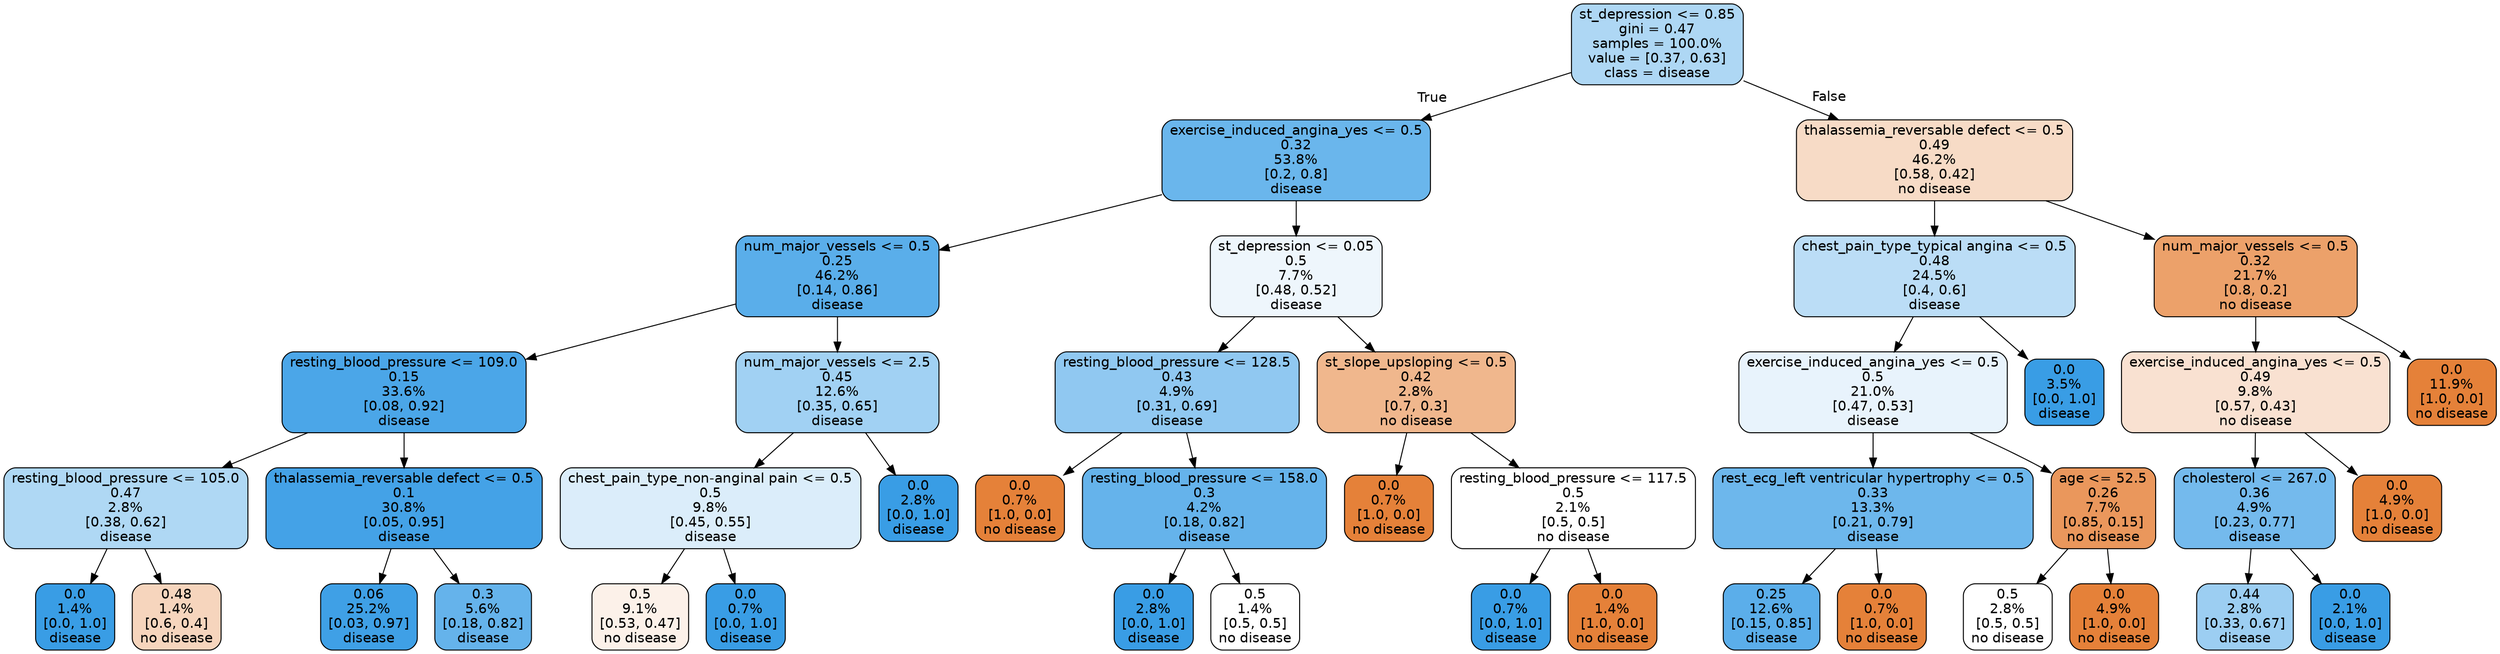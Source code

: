 digraph Tree {
node [shape=box, style="filled, rounded", color="black", fontname=helvetica] ;
edge [fontname=helvetica] ;
0 [label="st_depression <= 0.85\ngini = 0.47\nsamples = 100.0%\nvalue = [0.37, 0.63]\nclass = disease", fillcolor="#399de568"] ;
1 [label="exercise_induced_angina_yes <= 0.5\n0.32\n53.8%\n[0.2, 0.8]\ndisease", fillcolor="#399de5bf"] ;
0 -> 1 [labeldistance=2.5, labelangle=45, headlabel="True"] ;
2 [label="num_major_vessels <= 0.5\n0.25\n46.2%\n[0.14, 0.86]\ndisease", fillcolor="#399de5d4"] ;
1 -> 2 ;
3 [label="resting_blood_pressure <= 109.0\n0.15\n33.6%\n[0.08, 0.92]\ndisease", fillcolor="#399de5e8"] ;
2 -> 3 ;
4 [label="resting_blood_pressure <= 105.0\n0.47\n2.8%\n[0.38, 0.62]\ndisease", fillcolor="#399de566"] ;
3 -> 4 ;
5 [label="0.0\n1.4%\n[0.0, 1.0]\ndisease", fillcolor="#399de5ff"] ;
4 -> 5 ;
6 [label="0.48\n1.4%\n[0.6, 0.4]\nno disease", fillcolor="#e5813955"] ;
4 -> 6 ;
7 [label="thalassemia_reversable defect <= 0.5\n0.1\n30.8%\n[0.05, 0.95]\ndisease", fillcolor="#399de5f1"] ;
3 -> 7 ;
8 [label="0.06\n25.2%\n[0.03, 0.97]\ndisease", fillcolor="#399de5f7"] ;
7 -> 8 ;
9 [label="0.3\n5.6%\n[0.18, 0.82]\ndisease", fillcolor="#399de5c6"] ;
7 -> 9 ;
10 [label="num_major_vessels <= 2.5\n0.45\n12.6%\n[0.35, 0.65]\ndisease", fillcolor="#399de578"] ;
2 -> 10 ;
11 [label="chest_pain_type_non-anginal pain <= 0.5\n0.5\n9.8%\n[0.45, 0.55]\ndisease", fillcolor="#399de52e"] ;
10 -> 11 ;
12 [label="0.5\n9.1%\n[0.53, 0.47]\nno disease", fillcolor="#e581391c"] ;
11 -> 12 ;
13 [label="0.0\n0.7%\n[0.0, 1.0]\ndisease", fillcolor="#399de5ff"] ;
11 -> 13 ;
14 [label="0.0\n2.8%\n[0.0, 1.0]\ndisease", fillcolor="#399de5ff"] ;
10 -> 14 ;
15 [label="st_depression <= 0.05\n0.5\n7.7%\n[0.48, 0.52]\ndisease", fillcolor="#399de515"] ;
1 -> 15 ;
16 [label="resting_blood_pressure <= 128.5\n0.43\n4.9%\n[0.31, 0.69]\ndisease", fillcolor="#399de58e"] ;
15 -> 16 ;
17 [label="0.0\n0.7%\n[1.0, 0.0]\nno disease", fillcolor="#e58139ff"] ;
16 -> 17 ;
18 [label="resting_blood_pressure <= 158.0\n0.3\n4.2%\n[0.18, 0.82]\ndisease", fillcolor="#399de5c6"] ;
16 -> 18 ;
19 [label="0.0\n2.8%\n[0.0, 1.0]\ndisease", fillcolor="#399de5ff"] ;
18 -> 19 ;
20 [label="0.5\n1.4%\n[0.5, 0.5]\nno disease", fillcolor="#e5813900"] ;
18 -> 20 ;
21 [label="st_slope_upsloping <= 0.5\n0.42\n2.8%\n[0.7, 0.3]\nno disease", fillcolor="#e5813992"] ;
15 -> 21 ;
22 [label="0.0\n0.7%\n[1.0, 0.0]\nno disease", fillcolor="#e58139ff"] ;
21 -> 22 ;
23 [label="resting_blood_pressure <= 117.5\n0.5\n2.1%\n[0.5, 0.5]\nno disease", fillcolor="#e5813900"] ;
21 -> 23 ;
24 [label="0.0\n0.7%\n[0.0, 1.0]\ndisease", fillcolor="#399de5ff"] ;
23 -> 24 ;
25 [label="0.0\n1.4%\n[1.0, 0.0]\nno disease", fillcolor="#e58139ff"] ;
23 -> 25 ;
26 [label="thalassemia_reversable defect <= 0.5\n0.49\n46.2%\n[0.58, 0.42]\nno disease", fillcolor="#e5813949"] ;
0 -> 26 [labeldistance=2.5, labelangle=-45, headlabel="False"] ;
27 [label="chest_pain_type_typical angina <= 0.5\n0.48\n24.5%\n[0.4, 0.6]\ndisease", fillcolor="#399de557"] ;
26 -> 27 ;
28 [label="exercise_induced_angina_yes <= 0.5\n0.5\n21.0%\n[0.47, 0.53]\ndisease", fillcolor="#399de51d"] ;
27 -> 28 ;
29 [label="rest_ecg_left ventricular hypertrophy <= 0.5\n0.33\n13.3%\n[0.21, 0.79]\ndisease", fillcolor="#399de5bc"] ;
28 -> 29 ;
30 [label="0.25\n12.6%\n[0.15, 0.85]\ndisease", fillcolor="#399de5d3"] ;
29 -> 30 ;
31 [label="0.0\n0.7%\n[1.0, 0.0]\nno disease", fillcolor="#e58139ff"] ;
29 -> 31 ;
32 [label="age <= 52.5\n0.26\n7.7%\n[0.85, 0.15]\nno disease", fillcolor="#e58139d2"] ;
28 -> 32 ;
33 [label="0.5\n2.8%\n[0.5, 0.5]\nno disease", fillcolor="#e5813900"] ;
32 -> 33 ;
34 [label="0.0\n4.9%\n[1.0, 0.0]\nno disease", fillcolor="#e58139ff"] ;
32 -> 34 ;
35 [label="0.0\n3.5%\n[0.0, 1.0]\ndisease", fillcolor="#399de5ff"] ;
27 -> 35 ;
36 [label="num_major_vessels <= 0.5\n0.32\n21.7%\n[0.8, 0.2]\nno disease", fillcolor="#e58139bf"] ;
26 -> 36 ;
37 [label="exercise_induced_angina_yes <= 0.5\n0.49\n9.8%\n[0.57, 0.43]\nno disease", fillcolor="#e581393b"] ;
36 -> 37 ;
38 [label="cholesterol <= 267.0\n0.36\n4.9%\n[0.23, 0.77]\ndisease", fillcolor="#399de5b3"] ;
37 -> 38 ;
39 [label="0.44\n2.8%\n[0.33, 0.67]\ndisease", fillcolor="#399de57f"] ;
38 -> 39 ;
40 [label="0.0\n2.1%\n[0.0, 1.0]\ndisease", fillcolor="#399de5ff"] ;
38 -> 40 ;
41 [label="0.0\n4.9%\n[1.0, 0.0]\nno disease", fillcolor="#e58139ff"] ;
37 -> 41 ;
42 [label="0.0\n11.9%\n[1.0, 0.0]\nno disease", fillcolor="#e58139ff"] ;
36 -> 42 ;
}